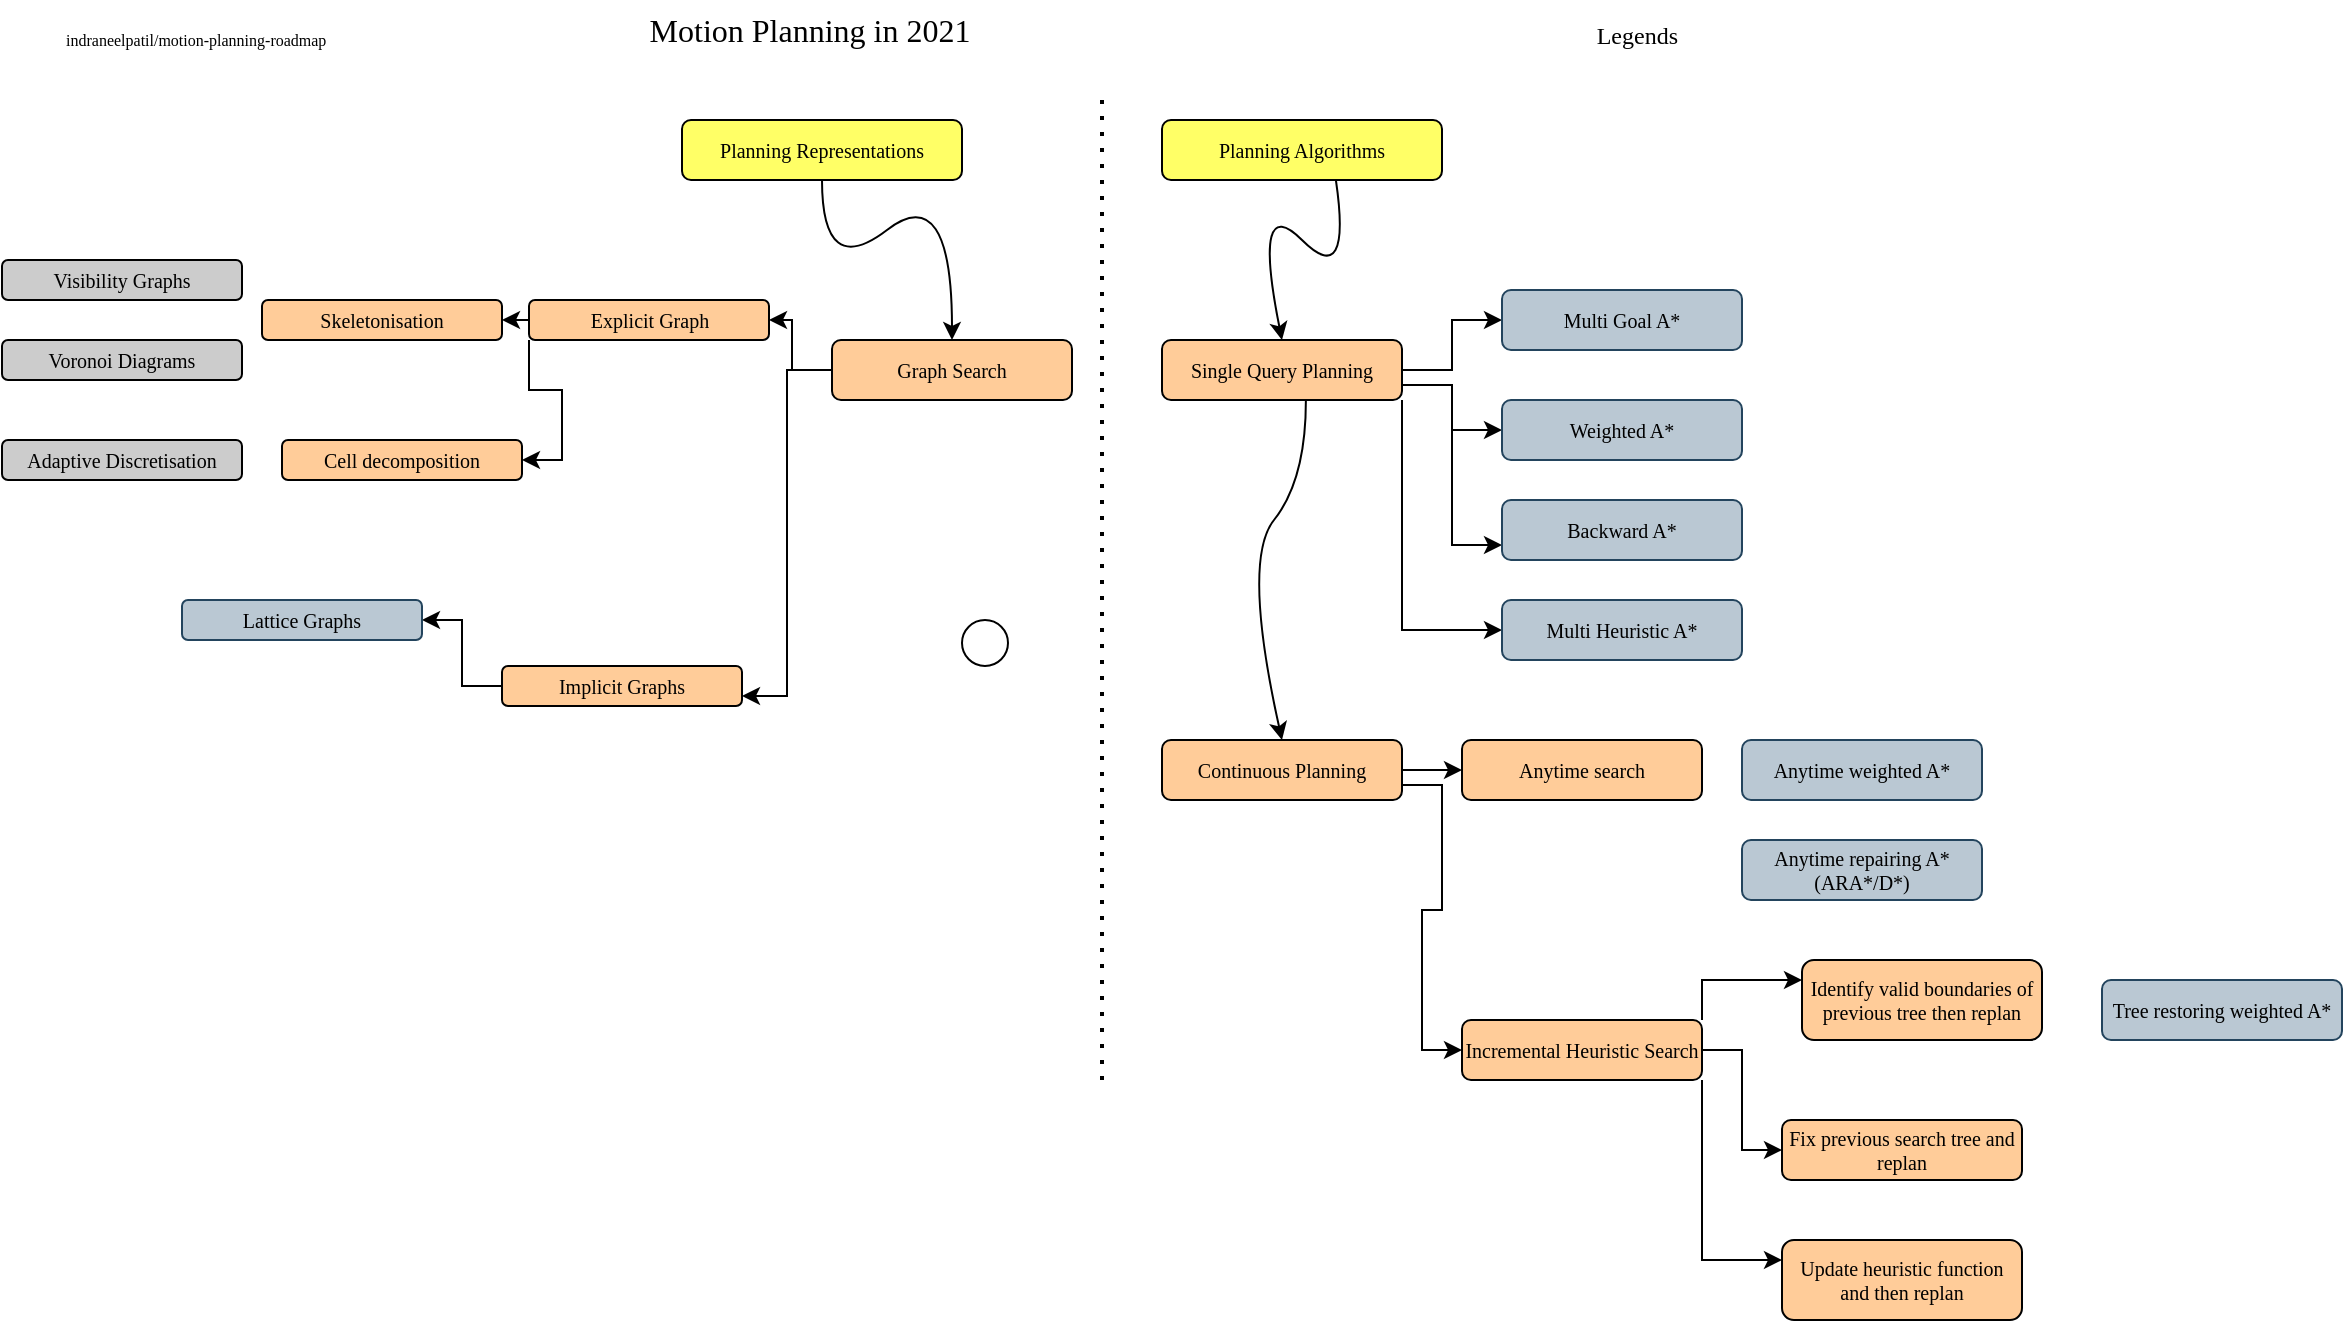 <mxfile version="16.0.0" type="github">
  <diagram id="dA2bW75Uh9zArZUYn6UA" name="Page-1">
    <mxGraphModel dx="946" dy="614" grid="1" gridSize="10" guides="1" tooltips="1" connect="1" arrows="1" fold="1" page="1" pageScale="1" pageWidth="1100" pageHeight="1700" math="0" shadow="0">
      <root>
        <mxCell id="0" />
        <mxCell id="1" parent="0" />
        <mxCell id="ajxtEgKc9McXnAEBvQGd-1" value="Motion Planning in 2021" style="text;html=1;strokeColor=none;fillColor=none;align=center;verticalAlign=middle;whiteSpace=wrap;rounded=0;comic=0;fontFamily=Verdana;fontSize=16;fontStyle=0" parent="1" vertex="1">
          <mxGeometry x="273.5" y="30" width="280" height="30" as="geometry" />
        </mxCell>
        <mxCell id="ajxtEgKc9McXnAEBvQGd-2" value="" style="shape=image;html=1;verticalAlign=top;verticalLabelPosition=bottom;labelBackgroundColor=#ffffff;imageAspect=0;aspect=fixed;image=https://cdn1.iconfinder.com/data/icons/logotypes/32/github-128.png;rounded=1;glass=0;comic=0;strokeColor=#000000;fillColor=#FFFFFF;fontFamily=Verdana;fontSize=14;align=center;" parent="1" vertex="1">
          <mxGeometry x="20" y="40" width="20" height="20" as="geometry" />
        </mxCell>
        <mxCell id="ajxtEgKc9McXnAEBvQGd-3" value="indraneelpatil/motion-planning-roadmap" style="text;html=1;strokeColor=none;fillColor=none;align=left;verticalAlign=middle;whiteSpace=wrap;rounded=0;comic=0;fontFamily=Verdana;fontSize=8;" parent="1" vertex="1">
          <mxGeometry x="40" y="42.5" width="260" height="15" as="geometry" />
        </mxCell>
        <mxCell id="ajxtEgKc9McXnAEBvQGd-4" value="Legends" style="text;html=1;strokeColor=none;fillColor=none;align=right;verticalAlign=middle;whiteSpace=wrap;rounded=0;comic=0;fontFamily=Verdana;fontSize=12;" parent="1" vertex="1">
          <mxGeometry x="770" y="37.5" width="80" height="20" as="geometry" />
        </mxCell>
        <mxCell id="ajxtEgKc9McXnAEBvQGd-5" value="Planning Representations" style="rounded=1;whiteSpace=wrap;html=1;comic=0;fontFamily=Verdana;fontSize=10;fillColor=#FFFF66;" parent="1" vertex="1">
          <mxGeometry x="350" y="90" width="140" height="30" as="geometry" />
        </mxCell>
        <mxCell id="ajxtEgKc9McXnAEBvQGd-16" value="" style="edgeStyle=orthogonalEdgeStyle;rounded=0;orthogonalLoop=1;jettySize=auto;html=1;" parent="1" source="ajxtEgKc9McXnAEBvQGd-6" target="ajxtEgKc9McXnAEBvQGd-10" edge="1">
          <mxGeometry relative="1" as="geometry" />
        </mxCell>
        <mxCell id="ajxtEgKc9McXnAEBvQGd-22" style="edgeStyle=orthogonalEdgeStyle;rounded=0;orthogonalLoop=1;jettySize=auto;html=1;entryX=1;entryY=0.75;entryDx=0;entryDy=0;" parent="1" source="ajxtEgKc9McXnAEBvQGd-6" target="ajxtEgKc9McXnAEBvQGd-11" edge="1">
          <mxGeometry relative="1" as="geometry" />
        </mxCell>
        <mxCell id="ajxtEgKc9McXnAEBvQGd-6" value="Graph Search" style="rounded=1;whiteSpace=wrap;html=1;comic=0;fontFamily=Verdana;fontSize=10;fillColor=#FFCC99;" parent="1" vertex="1">
          <mxGeometry x="425" y="200" width="120" height="30" as="geometry" />
        </mxCell>
        <mxCell id="ajxtEgKc9McXnAEBvQGd-7" value="Visibility Graphs" style="rounded=1;whiteSpace=wrap;html=1;comic=0;fontFamily=Verdana;fontSize=10;fillColor=#CCCCCC;" parent="1" vertex="1">
          <mxGeometry x="10" y="160" width="120" height="20" as="geometry" />
        </mxCell>
        <mxCell id="ajxtEgKc9McXnAEBvQGd-8" value="" style="ellipse;whiteSpace=wrap;html=1;aspect=fixed;rounded=1;comic=0;strokeColor=#000000;fillColor=#FFFFFF;fontFamily=Verdana;fontSize=14;align=center;" parent="1" vertex="1">
          <mxGeometry x="490" y="340" width="23" height="23" as="geometry" />
        </mxCell>
        <mxCell id="ajxtEgKc9McXnAEBvQGd-26" style="edgeStyle=orthogonalEdgeStyle;rounded=0;orthogonalLoop=1;jettySize=auto;html=1;exitX=0;exitY=0.5;exitDx=0;exitDy=0;entryX=1;entryY=0.5;entryDx=0;entryDy=0;" parent="1" source="ajxtEgKc9McXnAEBvQGd-10" target="ajxtEgKc9McXnAEBvQGd-23" edge="1">
          <mxGeometry relative="1" as="geometry" />
        </mxCell>
        <mxCell id="ajxtEgKc9McXnAEBvQGd-31" style="edgeStyle=orthogonalEdgeStyle;rounded=0;orthogonalLoop=1;jettySize=auto;html=1;exitX=0;exitY=1;exitDx=0;exitDy=0;entryX=1;entryY=0.5;entryDx=0;entryDy=0;" parent="1" source="ajxtEgKc9McXnAEBvQGd-10" target="ajxtEgKc9McXnAEBvQGd-28" edge="1">
          <mxGeometry relative="1" as="geometry" />
        </mxCell>
        <mxCell id="ajxtEgKc9McXnAEBvQGd-10" value="Explicit Graph" style="rounded=1;whiteSpace=wrap;html=1;comic=0;fontFamily=Verdana;fontSize=10;fillColor=#FFCC99;" parent="1" vertex="1">
          <mxGeometry x="273.5" y="180" width="120" height="20" as="geometry" />
        </mxCell>
        <mxCell id="afFbfTfmO1wmqLPXjA7H-2" style="edgeStyle=orthogonalEdgeStyle;rounded=0;orthogonalLoop=1;jettySize=auto;html=1;entryX=1;entryY=0.5;entryDx=0;entryDy=0;" parent="1" source="ajxtEgKc9McXnAEBvQGd-11" target="afFbfTfmO1wmqLPXjA7H-1" edge="1">
          <mxGeometry relative="1" as="geometry" />
        </mxCell>
        <mxCell id="ajxtEgKc9McXnAEBvQGd-11" value="Implicit Graphs" style="rounded=1;whiteSpace=wrap;html=1;comic=0;fontFamily=Verdana;fontSize=10;fillColor=#FFCC99;" parent="1" vertex="1">
          <mxGeometry x="260" y="363" width="120" height="20" as="geometry" />
        </mxCell>
        <mxCell id="ajxtEgKc9McXnAEBvQGd-12" value="Planning Algorithms" style="rounded=1;whiteSpace=wrap;html=1;comic=0;fontFamily=Verdana;fontSize=10;fillColor=#FFFF66;" parent="1" vertex="1">
          <mxGeometry x="590" y="90" width="140" height="30" as="geometry" />
        </mxCell>
        <mxCell id="ajxtEgKc9McXnAEBvQGd-13" value="" style="endArrow=none;dashed=1;html=1;dashPattern=1 3;strokeWidth=2;rounded=0;" parent="1" edge="1">
          <mxGeometry width="50" height="50" relative="1" as="geometry">
            <mxPoint x="560" y="570" as="sourcePoint" />
            <mxPoint x="560" y="80" as="targetPoint" />
          </mxGeometry>
        </mxCell>
        <mxCell id="ajxtEgKc9McXnAEBvQGd-20" value="Voronoi Diagrams" style="rounded=1;whiteSpace=wrap;html=1;comic=0;fontFamily=Verdana;fontSize=10;fillColor=#CCCCCC;" parent="1" vertex="1">
          <mxGeometry x="10" y="200" width="120" height="20" as="geometry" />
        </mxCell>
        <mxCell id="ajxtEgKc9McXnAEBvQGd-23" value="Skeletonisation" style="rounded=1;whiteSpace=wrap;html=1;comic=0;fontFamily=Verdana;fontSize=10;fillColor=#FFCC99;" parent="1" vertex="1">
          <mxGeometry x="140" y="180" width="120" height="20" as="geometry" />
        </mxCell>
        <mxCell id="ajxtEgKc9McXnAEBvQGd-25" value="" style="curved=1;endArrow=classic;html=1;rounded=0;entryX=0.5;entryY=0;entryDx=0;entryDy=0;exitX=0.5;exitY=1;exitDx=0;exitDy=0;" parent="1" source="ajxtEgKc9McXnAEBvQGd-5" target="ajxtEgKc9McXnAEBvQGd-6" edge="1">
          <mxGeometry width="50" height="50" relative="1" as="geometry">
            <mxPoint x="400" y="300" as="sourcePoint" />
            <mxPoint x="450" y="250" as="targetPoint" />
            <Array as="points">
              <mxPoint x="420" y="170" />
              <mxPoint x="485" y="120" />
            </Array>
          </mxGeometry>
        </mxCell>
        <mxCell id="ajxtEgKc9McXnAEBvQGd-28" value="Cell decomposition" style="rounded=1;whiteSpace=wrap;html=1;comic=0;fontFamily=Verdana;fontSize=10;fillColor=#FFCC99;" parent="1" vertex="1">
          <mxGeometry x="150" y="250" width="120" height="20" as="geometry" />
        </mxCell>
        <mxCell id="ajxtEgKc9McXnAEBvQGd-32" value="Adaptive Discretisation" style="rounded=1;whiteSpace=wrap;html=1;comic=0;fontFamily=Verdana;fontSize=10;fillColor=#CCCCCC;" parent="1" vertex="1">
          <mxGeometry x="10" y="250" width="120" height="20" as="geometry" />
        </mxCell>
        <mxCell id="afFbfTfmO1wmqLPXjA7H-1" value="Lattice Graphs" style="rounded=1;whiteSpace=wrap;html=1;comic=0;fontFamily=Verdana;fontSize=10;fillColor=#bac8d3;strokeColor=#23445d;" parent="1" vertex="1">
          <mxGeometry x="100" y="330" width="120" height="20" as="geometry" />
        </mxCell>
        <mxCell id="mBxpHt6kNz-rFTSF95wJ-4" style="edgeStyle=orthogonalEdgeStyle;rounded=0;orthogonalLoop=1;jettySize=auto;html=1;exitX=1;exitY=0.5;exitDx=0;exitDy=0;" parent="1" source="mBxpHt6kNz-rFTSF95wJ-2" target="mBxpHt6kNz-rFTSF95wJ-3" edge="1">
          <mxGeometry relative="1" as="geometry" />
        </mxCell>
        <mxCell id="mBxpHt6kNz-rFTSF95wJ-7" style="edgeStyle=orthogonalEdgeStyle;rounded=0;orthogonalLoop=1;jettySize=auto;html=1;exitX=1;exitY=0.75;exitDx=0;exitDy=0;entryX=0;entryY=0.5;entryDx=0;entryDy=0;" parent="1" source="mBxpHt6kNz-rFTSF95wJ-2" target="mBxpHt6kNz-rFTSF95wJ-6" edge="1">
          <mxGeometry relative="1" as="geometry" />
        </mxCell>
        <mxCell id="mBxpHt6kNz-rFTSF95wJ-9" style="edgeStyle=orthogonalEdgeStyle;rounded=0;orthogonalLoop=1;jettySize=auto;html=1;exitX=1;exitY=0.75;exitDx=0;exitDy=0;entryX=0;entryY=0.75;entryDx=0;entryDy=0;" parent="1" source="mBxpHt6kNz-rFTSF95wJ-2" target="mBxpHt6kNz-rFTSF95wJ-8" edge="1">
          <mxGeometry relative="1" as="geometry" />
        </mxCell>
        <mxCell id="mBxpHt6kNz-rFTSF95wJ-11" style="edgeStyle=orthogonalEdgeStyle;rounded=0;orthogonalLoop=1;jettySize=auto;html=1;exitX=1;exitY=1;exitDx=0;exitDy=0;entryX=0;entryY=0.5;entryDx=0;entryDy=0;" parent="1" source="mBxpHt6kNz-rFTSF95wJ-2" target="mBxpHt6kNz-rFTSF95wJ-10" edge="1">
          <mxGeometry relative="1" as="geometry" />
        </mxCell>
        <mxCell id="mBxpHt6kNz-rFTSF95wJ-2" value="Single Query Planning" style="rounded=1;whiteSpace=wrap;html=1;comic=0;fontFamily=Verdana;fontSize=10;fillColor=#FFCC99;" parent="1" vertex="1">
          <mxGeometry x="590" y="200" width="120" height="30" as="geometry" />
        </mxCell>
        <mxCell id="mBxpHt6kNz-rFTSF95wJ-3" value="Multi Goal A*" style="rounded=1;whiteSpace=wrap;html=1;comic=0;fontFamily=Verdana;fontSize=10;fillColor=#bac8d3;strokeColor=#23445d;" parent="1" vertex="1">
          <mxGeometry x="760" y="175" width="120" height="30" as="geometry" />
        </mxCell>
        <mxCell id="mBxpHt6kNz-rFTSF95wJ-5" value="" style="curved=1;endArrow=classic;html=1;rounded=0;entryX=0.5;entryY=0;entryDx=0;entryDy=0;exitX=0.621;exitY=1;exitDx=0;exitDy=0;exitPerimeter=0;" parent="1" source="ajxtEgKc9McXnAEBvQGd-12" target="mBxpHt6kNz-rFTSF95wJ-2" edge="1">
          <mxGeometry width="50" height="50" relative="1" as="geometry">
            <mxPoint x="635" y="175" as="sourcePoint" />
            <mxPoint x="685" y="125" as="targetPoint" />
            <Array as="points">
              <mxPoint x="685" y="175" />
              <mxPoint x="635" y="125" />
            </Array>
          </mxGeometry>
        </mxCell>
        <mxCell id="mBxpHt6kNz-rFTSF95wJ-6" value="Weighted A*" style="rounded=1;whiteSpace=wrap;html=1;comic=0;fontFamily=Verdana;fontSize=10;fillColor=#bac8d3;strokeColor=#23445d;" parent="1" vertex="1">
          <mxGeometry x="760" y="230" width="120" height="30" as="geometry" />
        </mxCell>
        <mxCell id="mBxpHt6kNz-rFTSF95wJ-8" value="Backward A*" style="rounded=1;whiteSpace=wrap;html=1;comic=0;fontFamily=Verdana;fontSize=10;fillColor=#bac8d3;strokeColor=#23445d;" parent="1" vertex="1">
          <mxGeometry x="760" y="280" width="120" height="30" as="geometry" />
        </mxCell>
        <mxCell id="mBxpHt6kNz-rFTSF95wJ-10" value="Multi Heuristic A*" style="rounded=1;whiteSpace=wrap;html=1;comic=0;fontFamily=Verdana;fontSize=10;fillColor=#bac8d3;strokeColor=#23445d;" parent="1" vertex="1">
          <mxGeometry x="760" y="330" width="120" height="30" as="geometry" />
        </mxCell>
        <mxCell id="-M3-EGKIWtLrq1ahvNLV-1" value="" style="curved=1;endArrow=classic;html=1;rounded=0;exitX=0.621;exitY=1;exitDx=0;exitDy=0;exitPerimeter=0;" parent="1" edge="1">
          <mxGeometry width="50" height="50" relative="1" as="geometry">
            <mxPoint x="661.94" y="230" as="sourcePoint" />
            <mxPoint x="650" y="400" as="targetPoint" />
            <Array as="points">
              <mxPoint x="662" y="270" />
              <mxPoint x="630" y="310" />
            </Array>
          </mxGeometry>
        </mxCell>
        <mxCell id="8GobAQBjwKT1szoQL-FH-5" value="" style="edgeStyle=orthogonalEdgeStyle;rounded=0;orthogonalLoop=1;jettySize=auto;html=1;" edge="1" parent="1" source="-M3-EGKIWtLrq1ahvNLV-2" target="8GobAQBjwKT1szoQL-FH-4">
          <mxGeometry relative="1" as="geometry" />
        </mxCell>
        <mxCell id="8GobAQBjwKT1szoQL-FH-7" style="edgeStyle=orthogonalEdgeStyle;rounded=0;orthogonalLoop=1;jettySize=auto;html=1;exitX=1;exitY=0.75;exitDx=0;exitDy=0;entryX=0;entryY=0.5;entryDx=0;entryDy=0;" edge="1" parent="1" source="-M3-EGKIWtLrq1ahvNLV-2" target="8GobAQBjwKT1szoQL-FH-6">
          <mxGeometry relative="1" as="geometry" />
        </mxCell>
        <mxCell id="-M3-EGKIWtLrq1ahvNLV-2" value="Continuous Planning" style="rounded=1;whiteSpace=wrap;html=1;comic=0;fontFamily=Verdana;fontSize=10;fillColor=#FFCC99;" parent="1" vertex="1">
          <mxGeometry x="590" y="400" width="120" height="30" as="geometry" />
        </mxCell>
        <mxCell id="-M3-EGKIWtLrq1ahvNLV-3" value="Anytime weighted A*" style="rounded=1;whiteSpace=wrap;html=1;comic=0;fontFamily=Verdana;fontSize=10;fillColor=#bac8d3;strokeColor=#23445d;" parent="1" vertex="1">
          <mxGeometry x="880" y="400" width="120" height="30" as="geometry" />
        </mxCell>
        <mxCell id="8GobAQBjwKT1szoQL-FH-1" value="Anytime repairing A*(ARA*/D*)" style="rounded=1;whiteSpace=wrap;html=1;comic=0;fontFamily=Verdana;fontSize=10;fillColor=#bac8d3;strokeColor=#23445d;" vertex="1" parent="1">
          <mxGeometry x="880" y="450" width="120" height="30" as="geometry" />
        </mxCell>
        <mxCell id="8GobAQBjwKT1szoQL-FH-4" value="Anytime search" style="rounded=1;whiteSpace=wrap;html=1;comic=0;fontFamily=Verdana;fontSize=10;fillColor=#FFCC99;" vertex="1" parent="1">
          <mxGeometry x="740" y="400" width="120" height="30" as="geometry" />
        </mxCell>
        <mxCell id="8GobAQBjwKT1szoQL-FH-14" style="edgeStyle=orthogonalEdgeStyle;rounded=0;orthogonalLoop=1;jettySize=auto;html=1;exitX=1;exitY=0;exitDx=0;exitDy=0;entryX=0;entryY=0.25;entryDx=0;entryDy=0;" edge="1" parent="1" source="8GobAQBjwKT1szoQL-FH-6" target="8GobAQBjwKT1szoQL-FH-10">
          <mxGeometry relative="1" as="geometry" />
        </mxCell>
        <mxCell id="8GobAQBjwKT1szoQL-FH-15" style="edgeStyle=orthogonalEdgeStyle;rounded=0;orthogonalLoop=1;jettySize=auto;html=1;exitX=1;exitY=0.5;exitDx=0;exitDy=0;entryX=0;entryY=0.5;entryDx=0;entryDy=0;" edge="1" parent="1" source="8GobAQBjwKT1szoQL-FH-6" target="8GobAQBjwKT1szoQL-FH-11">
          <mxGeometry relative="1" as="geometry" />
        </mxCell>
        <mxCell id="8GobAQBjwKT1szoQL-FH-16" style="edgeStyle=orthogonalEdgeStyle;rounded=0;orthogonalLoop=1;jettySize=auto;html=1;exitX=1;exitY=1;exitDx=0;exitDy=0;entryX=0;entryY=0.25;entryDx=0;entryDy=0;" edge="1" parent="1" source="8GobAQBjwKT1szoQL-FH-6" target="8GobAQBjwKT1szoQL-FH-12">
          <mxGeometry relative="1" as="geometry" />
        </mxCell>
        <mxCell id="8GobAQBjwKT1szoQL-FH-6" value="Incremental Heuristic Search" style="rounded=1;whiteSpace=wrap;html=1;comic=0;fontFamily=Verdana;fontSize=10;fillColor=#FFCC99;" vertex="1" parent="1">
          <mxGeometry x="740" y="540" width="120" height="30" as="geometry" />
        </mxCell>
        <mxCell id="8GobAQBjwKT1szoQL-FH-10" value="Identify valid boundaries of previous tree then replan" style="rounded=1;whiteSpace=wrap;html=1;comic=0;fontFamily=Verdana;fontSize=10;fillColor=#FFCC99;" vertex="1" parent="1">
          <mxGeometry x="910" y="510" width="120" height="40" as="geometry" />
        </mxCell>
        <mxCell id="8GobAQBjwKT1szoQL-FH-11" value="Fix previous search tree and replan" style="rounded=1;whiteSpace=wrap;html=1;comic=0;fontFamily=Verdana;fontSize=10;fillColor=#FFCC99;" vertex="1" parent="1">
          <mxGeometry x="900" y="590" width="120" height="30" as="geometry" />
        </mxCell>
        <mxCell id="8GobAQBjwKT1szoQL-FH-12" value="Update heuristic function and then replan" style="rounded=1;whiteSpace=wrap;html=1;comic=0;fontFamily=Verdana;fontSize=10;fillColor=#FFCC99;" vertex="1" parent="1">
          <mxGeometry x="900" y="650" width="120" height="40" as="geometry" />
        </mxCell>
        <mxCell id="8GobAQBjwKT1szoQL-FH-13" value="Tree restoring weighted A*" style="rounded=1;whiteSpace=wrap;html=1;comic=0;fontFamily=Verdana;fontSize=10;fillColor=#bac8d3;strokeColor=#23445d;" vertex="1" parent="1">
          <mxGeometry x="1060" y="520" width="120" height="30" as="geometry" />
        </mxCell>
      </root>
    </mxGraphModel>
  </diagram>
</mxfile>

